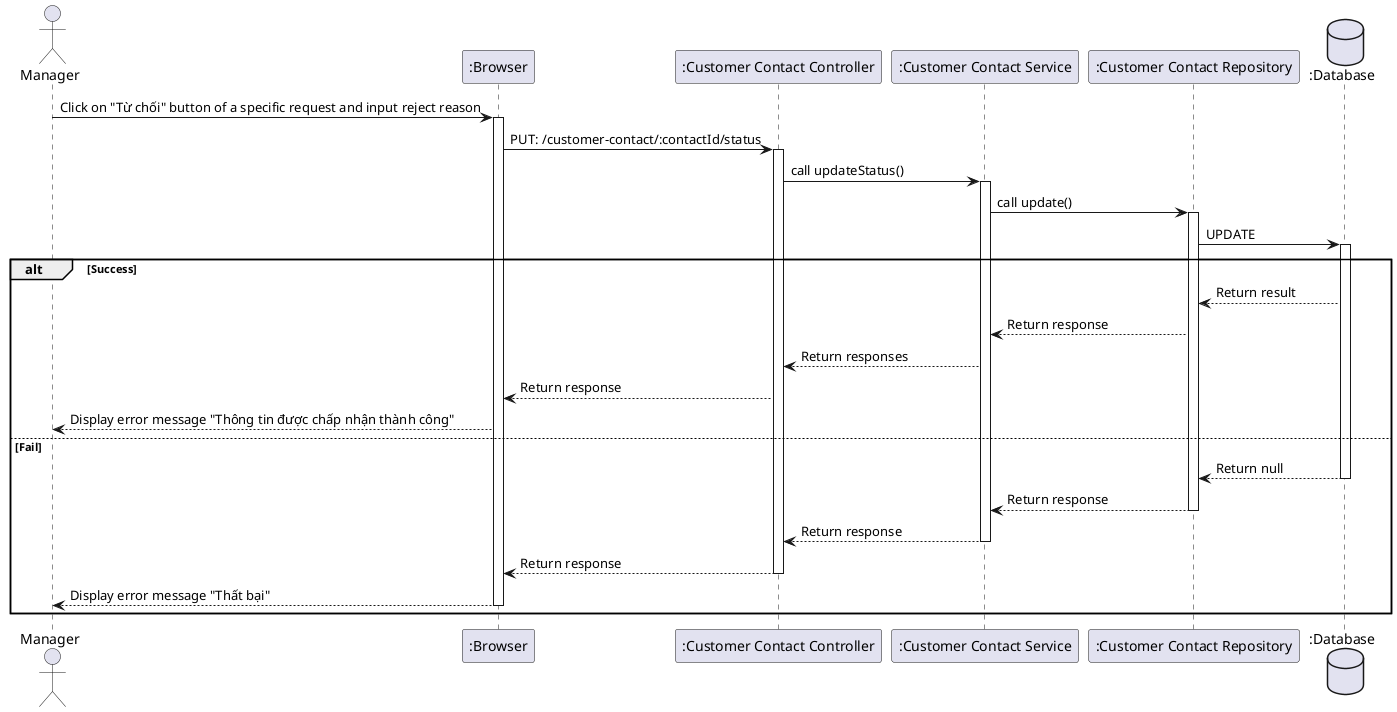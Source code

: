@startuml
actor Manager as user
participant ":Browser" as a
participant ":Customer Contact Controller" as b
participant ":Customer Contact Service" as c
participant ":Customer Contact Repository" as d
database ":Database" as e

user -> a++: Click on "Từ chối" button of a specific request and input reject reason
a -> b++: PUT: /customer-contact/:contactId/status
b -> c++: call updateStatus()
c -> d++: call update()
d -> e++: UPDATE
alt Success
    e --> d: Return result
    d --> c: Return response
    c --> b: Return responses
    b --> a: Return response
    a --> user: Display error message "Thông tin được chấp nhận thành công"
else Fail
    e --> d--: Return null
    d --> c--: Return response
    c --> b--: Return response
    b --> a--: Return response
    a --> user--: Display error message "Thất bại"
end
@enduml
